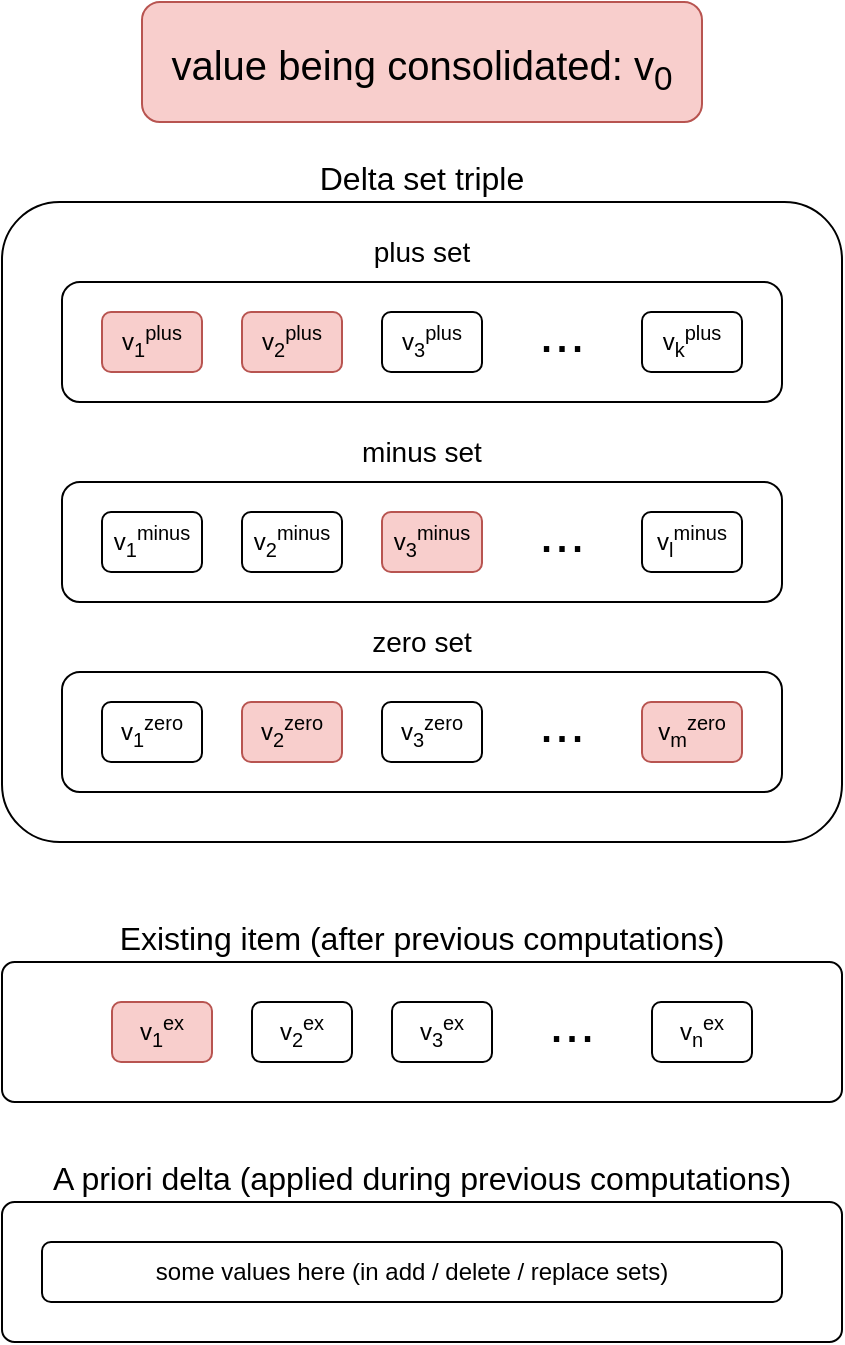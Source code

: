 <mxfile version="13.3.5" type="device"><diagram id="2CXXKNL4dJKv2EsnM4Oi" name="Page-1"><mxGraphModel dx="1086" dy="966" grid="1" gridSize="10" guides="1" tooltips="1" connect="1" arrows="1" fold="1" page="1" pageScale="1" pageWidth="850" pageHeight="1100" math="0" shadow="0"><root><mxCell id="0"/><mxCell id="1" parent="0"/><mxCell id="C4mXHunWXeKVplsKZaaL-1" value="Delta set triple" style="rounded=1;whiteSpace=wrap;html=1;fontSize=16;fontStyle=0;labelPosition=center;verticalLabelPosition=top;align=center;verticalAlign=bottom;arcSize=9;" vertex="1" parent="1"><mxGeometry x="40" y="120" width="420" height="320" as="geometry"/></mxCell><mxCell id="C4mXHunWXeKVplsKZaaL-8" value="&lt;font style=&quot;font-size: 14px&quot;&gt;plus set&lt;/font&gt;" style="rounded=1;whiteSpace=wrap;html=1;fontSize=28;labelPosition=center;verticalLabelPosition=top;align=center;verticalAlign=bottom;" vertex="1" parent="1"><mxGeometry x="70" y="160" width="360" height="60" as="geometry"/></mxCell><mxCell id="C4mXHunWXeKVplsKZaaL-2" value="v&lt;sub&gt;1&lt;/sub&gt;&lt;sup&gt;plus&lt;/sup&gt;" style="rounded=1;whiteSpace=wrap;html=1;fillColor=#f8cecc;strokeColor=#b85450;" vertex="1" parent="1"><mxGeometry x="90" y="175" width="50" height="30" as="geometry"/></mxCell><mxCell id="C4mXHunWXeKVplsKZaaL-3" value="v&lt;sub&gt;2&lt;/sub&gt;&lt;sup&gt;plus&lt;/sup&gt;" style="rounded=1;whiteSpace=wrap;html=1;fillColor=#f8cecc;strokeColor=#b85450;" vertex="1" parent="1"><mxGeometry x="160" y="175" width="50" height="30" as="geometry"/></mxCell><mxCell id="C4mXHunWXeKVplsKZaaL-4" value="v&lt;sub&gt;3&lt;/sub&gt;&lt;sup&gt;plus&lt;/sup&gt;" style="rounded=1;whiteSpace=wrap;html=1;" vertex="1" parent="1"><mxGeometry x="230" y="175" width="50" height="30" as="geometry"/></mxCell><mxCell id="C4mXHunWXeKVplsKZaaL-5" value="v&lt;sub&gt;k&lt;/sub&gt;&lt;sup&gt;plus&lt;/sup&gt;" style="rounded=1;whiteSpace=wrap;html=1;" vertex="1" parent="1"><mxGeometry x="360" y="175" width="50" height="30" as="geometry"/></mxCell><mxCell id="C4mXHunWXeKVplsKZaaL-7" value="..." style="text;html=1;strokeColor=none;fillColor=none;align=center;verticalAlign=middle;whiteSpace=wrap;rounded=0;fontSize=28;" vertex="1" parent="1"><mxGeometry x="300" y="175" width="40" height="20" as="geometry"/></mxCell><mxCell id="C4mXHunWXeKVplsKZaaL-9" value="&lt;font style=&quot;font-size: 14px&quot;&gt;minus set&lt;/font&gt;" style="rounded=1;whiteSpace=wrap;html=1;fontSize=28;labelPosition=center;verticalLabelPosition=top;align=center;verticalAlign=bottom;" vertex="1" parent="1"><mxGeometry x="70" y="260" width="360" height="60" as="geometry"/></mxCell><mxCell id="C4mXHunWXeKVplsKZaaL-10" value="v&lt;sub&gt;1&lt;/sub&gt;&lt;sup&gt;minus&lt;/sup&gt;" style="rounded=1;whiteSpace=wrap;html=1;" vertex="1" parent="1"><mxGeometry x="90" y="275" width="50" height="30" as="geometry"/></mxCell><mxCell id="C4mXHunWXeKVplsKZaaL-11" value="v&lt;sub&gt;2&lt;/sub&gt;&lt;sup&gt;minus&lt;/sup&gt;" style="rounded=1;whiteSpace=wrap;html=1;" vertex="1" parent="1"><mxGeometry x="160" y="275" width="50" height="30" as="geometry"/></mxCell><mxCell id="C4mXHunWXeKVplsKZaaL-12" value="v&lt;sub&gt;3&lt;/sub&gt;&lt;sup&gt;minus&lt;/sup&gt;" style="rounded=1;whiteSpace=wrap;html=1;fillColor=#f8cecc;strokeColor=#b85450;" vertex="1" parent="1"><mxGeometry x="230" y="275" width="50" height="30" as="geometry"/></mxCell><mxCell id="C4mXHunWXeKVplsKZaaL-13" value="v&lt;sub&gt;l&lt;/sub&gt;&lt;sup&gt;minus&lt;/sup&gt;" style="rounded=1;whiteSpace=wrap;html=1;" vertex="1" parent="1"><mxGeometry x="360" y="275" width="50" height="30" as="geometry"/></mxCell><mxCell id="C4mXHunWXeKVplsKZaaL-14" value="..." style="text;html=1;strokeColor=none;fillColor=none;align=center;verticalAlign=middle;whiteSpace=wrap;rounded=0;fontSize=28;" vertex="1" parent="1"><mxGeometry x="300" y="275" width="40" height="20" as="geometry"/></mxCell><mxCell id="C4mXHunWXeKVplsKZaaL-17" value="&lt;font style=&quot;font-size: 14px&quot;&gt;zero set&lt;/font&gt;" style="rounded=1;whiteSpace=wrap;html=1;fontSize=28;labelPosition=center;verticalLabelPosition=top;align=center;verticalAlign=bottom;" vertex="1" parent="1"><mxGeometry x="70" y="355" width="360" height="60" as="geometry"/></mxCell><mxCell id="C4mXHunWXeKVplsKZaaL-18" value="v&lt;sub&gt;1&lt;/sub&gt;&lt;sup&gt;zero&lt;/sup&gt;" style="rounded=1;whiteSpace=wrap;html=1;" vertex="1" parent="1"><mxGeometry x="90" y="370" width="50" height="30" as="geometry"/></mxCell><mxCell id="C4mXHunWXeKVplsKZaaL-19" value="v&lt;sub&gt;2&lt;/sub&gt;&lt;sup&gt;zero&lt;/sup&gt;" style="rounded=1;whiteSpace=wrap;html=1;fillColor=#f8cecc;strokeColor=#b85450;" vertex="1" parent="1"><mxGeometry x="160" y="370" width="50" height="30" as="geometry"/></mxCell><mxCell id="C4mXHunWXeKVplsKZaaL-20" value="v&lt;sub&gt;3&lt;/sub&gt;&lt;sup&gt;zero&lt;/sup&gt;" style="rounded=1;whiteSpace=wrap;html=1;" vertex="1" parent="1"><mxGeometry x="230" y="370" width="50" height="30" as="geometry"/></mxCell><mxCell id="C4mXHunWXeKVplsKZaaL-21" value="v&lt;sub&gt;m&lt;/sub&gt;&lt;sup&gt;zero&lt;/sup&gt;" style="rounded=1;whiteSpace=wrap;html=1;fillColor=#f8cecc;strokeColor=#b85450;" vertex="1" parent="1"><mxGeometry x="360" y="370" width="50" height="30" as="geometry"/></mxCell><mxCell id="C4mXHunWXeKVplsKZaaL-22" value="..." style="text;html=1;strokeColor=none;fillColor=none;align=center;verticalAlign=middle;whiteSpace=wrap;rounded=0;fontSize=28;" vertex="1" parent="1"><mxGeometry x="300" y="370" width="40" height="20" as="geometry"/></mxCell><mxCell id="C4mXHunWXeKVplsKZaaL-23" value="Existing item (after previous computations)" style="rounded=1;whiteSpace=wrap;html=1;fontSize=16;fontStyle=0;labelPosition=center;verticalLabelPosition=top;align=center;verticalAlign=bottom;arcSize=9;" vertex="1" parent="1"><mxGeometry x="40" y="500" width="420" height="70" as="geometry"/></mxCell><mxCell id="C4mXHunWXeKVplsKZaaL-24" value="v&lt;sub&gt;1&lt;/sub&gt;&lt;sup&gt;ex&lt;/sup&gt;" style="rounded=1;whiteSpace=wrap;html=1;fillColor=#f8cecc;strokeColor=#b85450;" vertex="1" parent="1"><mxGeometry x="95" y="520" width="50" height="30" as="geometry"/></mxCell><mxCell id="C4mXHunWXeKVplsKZaaL-25" value="v&lt;sub&gt;2&lt;/sub&gt;&lt;sup&gt;ex&lt;/sup&gt;" style="rounded=1;whiteSpace=wrap;html=1;" vertex="1" parent="1"><mxGeometry x="165" y="520" width="50" height="30" as="geometry"/></mxCell><mxCell id="C4mXHunWXeKVplsKZaaL-26" value="v&lt;sub&gt;3&lt;/sub&gt;&lt;sup&gt;ex&lt;/sup&gt;" style="rounded=1;whiteSpace=wrap;html=1;" vertex="1" parent="1"><mxGeometry x="235" y="520" width="50" height="30" as="geometry"/></mxCell><mxCell id="C4mXHunWXeKVplsKZaaL-27" value="v&lt;sub&gt;n&lt;/sub&gt;&lt;sup&gt;ex&lt;/sup&gt;" style="rounded=1;whiteSpace=wrap;html=1;" vertex="1" parent="1"><mxGeometry x="365" y="520" width="50" height="30" as="geometry"/></mxCell><mxCell id="C4mXHunWXeKVplsKZaaL-28" value="..." style="text;html=1;strokeColor=none;fillColor=none;align=center;verticalAlign=middle;whiteSpace=wrap;rounded=0;fontSize=28;" vertex="1" parent="1"><mxGeometry x="305" y="520" width="40" height="20" as="geometry"/></mxCell><mxCell id="C4mXHunWXeKVplsKZaaL-30" value="A priori delta (applied during previous computations)" style="rounded=1;whiteSpace=wrap;html=1;fontSize=16;fontStyle=0;labelPosition=center;verticalLabelPosition=top;align=center;verticalAlign=bottom;arcSize=9;" vertex="1" parent="1"><mxGeometry x="40" y="620" width="420" height="70" as="geometry"/></mxCell><mxCell id="C4mXHunWXeKVplsKZaaL-31" value="some values here (in add / delete / replace sets)" style="rounded=1;whiteSpace=wrap;html=1;" vertex="1" parent="1"><mxGeometry x="60" y="640" width="370" height="30" as="geometry"/></mxCell><mxCell id="C4mXHunWXeKVplsKZaaL-32" value="&lt;font style=&quot;font-size: 20px&quot;&gt;value being consolidated: v&lt;sub&gt;0&lt;/sub&gt;&lt;/font&gt;" style="rounded=1;whiteSpace=wrap;html=1;fontSize=28;fillColor=#f8cecc;strokeColor=#B85450;" vertex="1" parent="1"><mxGeometry x="110" y="20" width="280" height="60" as="geometry"/></mxCell></root></mxGraphModel></diagram></mxfile>